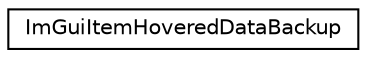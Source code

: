 digraph "Graphical Class Hierarchy"
{
  edge [fontname="Helvetica",fontsize="10",labelfontname="Helvetica",labelfontsize="10"];
  node [fontname="Helvetica",fontsize="10",shape=record];
  rankdir="LR";
  Node0 [label="ImGuiItemHoveredDataBackup",height=0.2,width=0.4,color="black", fillcolor="white", style="filled",URL="$structImGuiItemHoveredDataBackup.html"];
}
